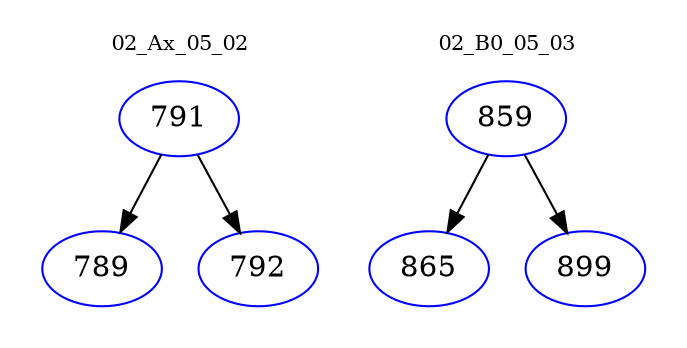 digraph{
subgraph cluster_0 {
color = white
label = "02_Ax_05_02";
fontsize=10;
T0_791 [label="791", color="blue"]
T0_791 -> T0_789 [color="black"]
T0_789 [label="789", color="blue"]
T0_791 -> T0_792 [color="black"]
T0_792 [label="792", color="blue"]
}
subgraph cluster_1 {
color = white
label = "02_B0_05_03";
fontsize=10;
T1_859 [label="859", color="blue"]
T1_859 -> T1_865 [color="black"]
T1_865 [label="865", color="blue"]
T1_859 -> T1_899 [color="black"]
T1_899 [label="899", color="blue"]
}
}
